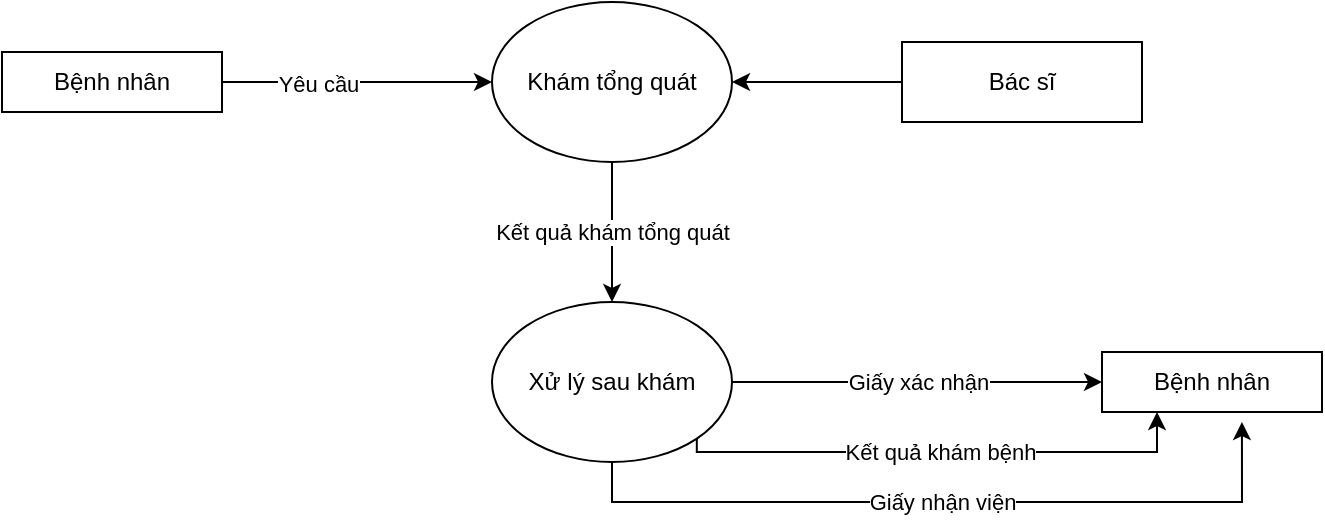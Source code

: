 <mxfile version="13.9.6" type="github">
  <diagram id="Mxm1dUAWvy3WExNRvF5A" name="Page-1">
    <mxGraphModel dx="1019" dy="519" grid="1" gridSize="10" guides="1" tooltips="1" connect="1" arrows="1" fold="1" page="1" pageScale="1" pageWidth="850" pageHeight="1100" math="0" shadow="0">
      <root>
        <mxCell id="0" />
        <mxCell id="1" parent="0" />
        <mxCell id="ANEzr8IRUE6M4mt4cOzF-3" style="edgeStyle=orthogonalEdgeStyle;rounded=0;orthogonalLoop=1;jettySize=auto;html=1;" edge="1" parent="1" source="ANEzr8IRUE6M4mt4cOzF-1" target="ANEzr8IRUE6M4mt4cOzF-2">
          <mxGeometry relative="1" as="geometry" />
        </mxCell>
        <mxCell id="ANEzr8IRUE6M4mt4cOzF-9" value="Yêu cầu" style="edgeLabel;html=1;align=center;verticalAlign=middle;resizable=0;points=[];" vertex="1" connectable="0" parent="ANEzr8IRUE6M4mt4cOzF-3">
          <mxGeometry x="-0.287" y="-1" relative="1" as="geometry">
            <mxPoint as="offset" />
          </mxGeometry>
        </mxCell>
        <mxCell id="ANEzr8IRUE6M4mt4cOzF-1" value="Bệnh nhân" style="rounded=0;whiteSpace=wrap;html=1;" vertex="1" parent="1">
          <mxGeometry x="60" y="125" width="110" height="30" as="geometry" />
        </mxCell>
        <mxCell id="ANEzr8IRUE6M4mt4cOzF-8" value="Kết quả khám tổng quát" style="edgeStyle=orthogonalEdgeStyle;rounded=0;orthogonalLoop=1;jettySize=auto;html=1;entryX=0.5;entryY=0;entryDx=0;entryDy=0;" edge="1" parent="1" source="ANEzr8IRUE6M4mt4cOzF-2" target="ANEzr8IRUE6M4mt4cOzF-5">
          <mxGeometry relative="1" as="geometry" />
        </mxCell>
        <mxCell id="ANEzr8IRUE6M4mt4cOzF-2" value="Khám tổng quát" style="ellipse;whiteSpace=wrap;html=1;" vertex="1" parent="1">
          <mxGeometry x="305" y="100" width="120" height="80" as="geometry" />
        </mxCell>
        <mxCell id="ANEzr8IRUE6M4mt4cOzF-4" style="edgeStyle=orthogonalEdgeStyle;rounded=0;orthogonalLoop=1;jettySize=auto;html=1;exitX=0.5;exitY=1;exitDx=0;exitDy=0;" edge="1" parent="1" source="ANEzr8IRUE6M4mt4cOzF-1" target="ANEzr8IRUE6M4mt4cOzF-1">
          <mxGeometry relative="1" as="geometry" />
        </mxCell>
        <mxCell id="ANEzr8IRUE6M4mt4cOzF-11" value="Giấy xác nhận" style="edgeStyle=orthogonalEdgeStyle;rounded=0;orthogonalLoop=1;jettySize=auto;html=1;entryX=0;entryY=0.5;entryDx=0;entryDy=0;" edge="1" parent="1" source="ANEzr8IRUE6M4mt4cOzF-5" target="ANEzr8IRUE6M4mt4cOzF-10">
          <mxGeometry relative="1" as="geometry" />
        </mxCell>
        <mxCell id="ANEzr8IRUE6M4mt4cOzF-12" value="Kết quả khám bệnh" style="edgeStyle=orthogonalEdgeStyle;rounded=0;orthogonalLoop=1;jettySize=auto;html=1;exitX=1;exitY=1;exitDx=0;exitDy=0;entryX=0.25;entryY=1;entryDx=0;entryDy=0;" edge="1" parent="1" source="ANEzr8IRUE6M4mt4cOzF-5" target="ANEzr8IRUE6M4mt4cOzF-10">
          <mxGeometry relative="1" as="geometry">
            <Array as="points">
              <mxPoint x="407" y="325" />
              <mxPoint x="638" y="325" />
            </Array>
          </mxGeometry>
        </mxCell>
        <mxCell id="ANEzr8IRUE6M4mt4cOzF-13" style="edgeStyle=orthogonalEdgeStyle;rounded=0;orthogonalLoop=1;jettySize=auto;html=1;entryX=0.636;entryY=1.167;entryDx=0;entryDy=0;entryPerimeter=0;" edge="1" parent="1" source="ANEzr8IRUE6M4mt4cOzF-5" target="ANEzr8IRUE6M4mt4cOzF-10">
          <mxGeometry relative="1" as="geometry">
            <Array as="points">
              <mxPoint x="365" y="350" />
              <mxPoint x="680" y="350" />
            </Array>
          </mxGeometry>
        </mxCell>
        <mxCell id="ANEzr8IRUE6M4mt4cOzF-14" value="Giấy nhận viện" style="edgeLabel;html=1;align=center;verticalAlign=middle;resizable=0;points=[];" vertex="1" connectable="0" parent="ANEzr8IRUE6M4mt4cOzF-13">
          <mxGeometry x="-0.258" y="2" relative="1" as="geometry">
            <mxPoint x="46" y="2" as="offset" />
          </mxGeometry>
        </mxCell>
        <mxCell id="ANEzr8IRUE6M4mt4cOzF-5" value="Xử lý sau khám" style="ellipse;whiteSpace=wrap;html=1;" vertex="1" parent="1">
          <mxGeometry x="305" y="250" width="120" height="80" as="geometry" />
        </mxCell>
        <mxCell id="ANEzr8IRUE6M4mt4cOzF-7" style="edgeStyle=orthogonalEdgeStyle;rounded=0;orthogonalLoop=1;jettySize=auto;html=1;entryX=1;entryY=0.5;entryDx=0;entryDy=0;" edge="1" parent="1" source="ANEzr8IRUE6M4mt4cOzF-6" target="ANEzr8IRUE6M4mt4cOzF-2">
          <mxGeometry relative="1" as="geometry" />
        </mxCell>
        <mxCell id="ANEzr8IRUE6M4mt4cOzF-6" value="Bác sĩ" style="rounded=0;whiteSpace=wrap;html=1;" vertex="1" parent="1">
          <mxGeometry x="510" y="120" width="120" height="40" as="geometry" />
        </mxCell>
        <mxCell id="ANEzr8IRUE6M4mt4cOzF-10" value="Bệnh nhân" style="rounded=0;whiteSpace=wrap;html=1;" vertex="1" parent="1">
          <mxGeometry x="610" y="275" width="110" height="30" as="geometry" />
        </mxCell>
      </root>
    </mxGraphModel>
  </diagram>
</mxfile>
